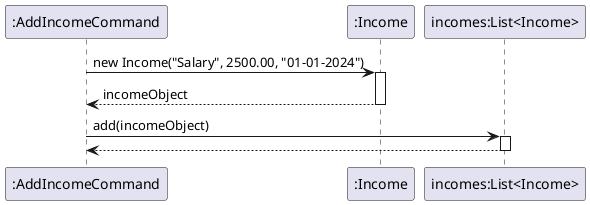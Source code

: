 @startuml
participant ":AddIncomeCommand" as AddCommand
participant ":Income" as Income
participant "incomes:List<Income>" as IncomeList

AddCommand -> Income : new Income("Salary", 2500.00, "01-01-2024")
activate Income
Income --> AddCommand : incomeObject
deactivate Income

AddCommand -> IncomeList : add(incomeObject)
activate IncomeList
IncomeList --> AddCommand
deactivate IncomeList

@enduml